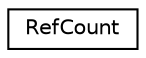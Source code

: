 digraph "クラス階層図"
{
  edge [fontname="Helvetica",fontsize="10",labelfontname="Helvetica",labelfontsize="10"];
  node [fontname="Helvetica",fontsize="10",shape=record];
  rankdir="LR";
  Node0 [label="RefCount",height=0.2,width=0.4,color="black", fillcolor="white", style="filled",URL="$class_ref_count.html"];
}
